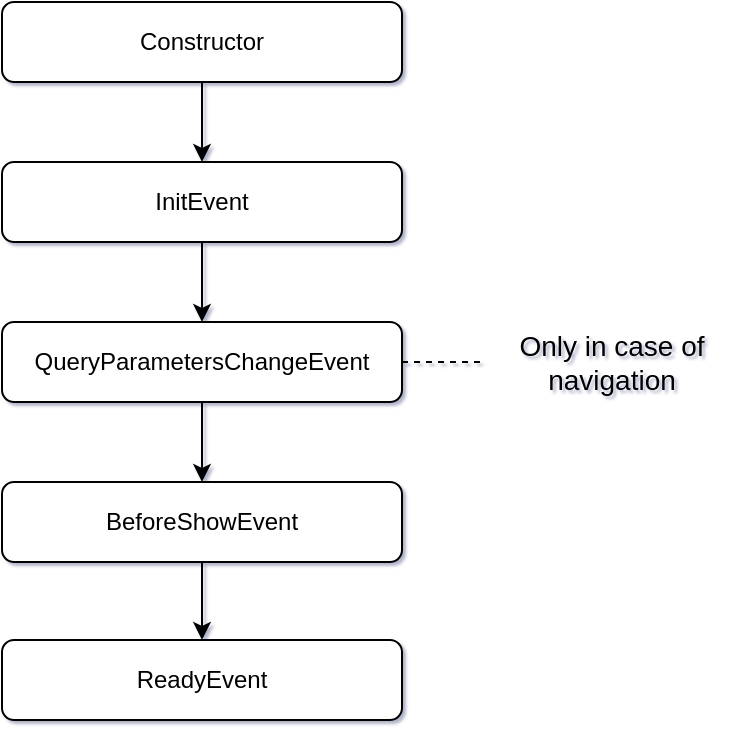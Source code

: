 <mxfile version="21.8.2" type="device" pages="2">
  <diagram id="C5RBs43oDa-KdzZeNtuy" name="open">
    <mxGraphModel dx="1242" dy="890" grid="1" gridSize="10" guides="1" tooltips="1" connect="1" arrows="1" fold="1" page="1" pageScale="1" pageWidth="827" pageHeight="1169" math="0" shadow="1">
      <root>
        <mxCell id="WIyWlLk6GJQsqaUBKTNV-0" />
        <mxCell id="WIyWlLk6GJQsqaUBKTNV-1" parent="WIyWlLk6GJQsqaUBKTNV-0" />
        <mxCell id="fWMs-AWbwwGjTjC42o2T-5" value="" style="edgeStyle=orthogonalEdgeStyle;rounded=0;orthogonalLoop=1;jettySize=auto;html=1;" parent="WIyWlLk6GJQsqaUBKTNV-1" source="WIyWlLk6GJQsqaUBKTNV-3" target="fWMs-AWbwwGjTjC42o2T-1" edge="1">
          <mxGeometry relative="1" as="geometry" />
        </mxCell>
        <mxCell id="WIyWlLk6GJQsqaUBKTNV-3" value="Constructor" style="rounded=1;whiteSpace=wrap;html=1;fontSize=12;glass=0;strokeWidth=1;shadow=0;" parent="WIyWlLk6GJQsqaUBKTNV-1" vertex="1">
          <mxGeometry x="240" y="41" width="200" height="40" as="geometry" />
        </mxCell>
        <mxCell id="fWMs-AWbwwGjTjC42o2T-3" value="" style="edgeStyle=orthogonalEdgeStyle;rounded=0;orthogonalLoop=1;jettySize=auto;html=1;" parent="WIyWlLk6GJQsqaUBKTNV-1" source="fWMs-AWbwwGjTjC42o2T-1" target="fWMs-AWbwwGjTjC42o2T-2" edge="1">
          <mxGeometry relative="1" as="geometry" />
        </mxCell>
        <mxCell id="fWMs-AWbwwGjTjC42o2T-1" value="InitEvent" style="rounded=1;whiteSpace=wrap;html=1;" parent="WIyWlLk6GJQsqaUBKTNV-1" vertex="1">
          <mxGeometry x="240" y="121" width="200" height="40" as="geometry" />
        </mxCell>
        <mxCell id="fWMs-AWbwwGjTjC42o2T-8" value="" style="edgeStyle=orthogonalEdgeStyle;rounded=0;orthogonalLoop=1;jettySize=auto;html=1;" parent="WIyWlLk6GJQsqaUBKTNV-1" source="fWMs-AWbwwGjTjC42o2T-2" target="fWMs-AWbwwGjTjC42o2T-7" edge="1">
          <mxGeometry relative="1" as="geometry" />
        </mxCell>
        <mxCell id="fWMs-AWbwwGjTjC42o2T-2" value="QueryParametersChangeEvent" style="whiteSpace=wrap;html=1;rounded=1;" parent="WIyWlLk6GJQsqaUBKTNV-1" vertex="1">
          <mxGeometry x="240" y="201" width="200" height="40" as="geometry" />
        </mxCell>
        <mxCell id="fWMs-AWbwwGjTjC42o2T-39" style="edgeStyle=orthogonalEdgeStyle;rounded=0;orthogonalLoop=1;jettySize=auto;html=1;entryX=0.5;entryY=0;entryDx=0;entryDy=0;" parent="WIyWlLk6GJQsqaUBKTNV-1" source="fWMs-AWbwwGjTjC42o2T-7" target="fWMs-AWbwwGjTjC42o2T-11" edge="1">
          <mxGeometry relative="1" as="geometry" />
        </mxCell>
        <mxCell id="fWMs-AWbwwGjTjC42o2T-7" value="BeforeShowEvent" style="whiteSpace=wrap;html=1;rounded=1;" parent="WIyWlLk6GJQsqaUBKTNV-1" vertex="1">
          <mxGeometry x="240" y="281" width="200" height="40" as="geometry" />
        </mxCell>
        <mxCell id="fWMs-AWbwwGjTjC42o2T-11" value="ReadyEvent" style="whiteSpace=wrap;html=1;rounded=1;" parent="WIyWlLk6GJQsqaUBKTNV-1" vertex="1">
          <mxGeometry x="240" y="360" width="200" height="40" as="geometry" />
        </mxCell>
        <mxCell id="BLMlpl0zYS9kHrcX5G3V-19" value="" style="endArrow=none;dashed=1;html=1;rounded=0;exitX=1;exitY=0.5;exitDx=0;exitDy=0;entryX=0;entryY=0.5;entryDx=0;entryDy=0;" parent="WIyWlLk6GJQsqaUBKTNV-1" source="fWMs-AWbwwGjTjC42o2T-2" target="BLMlpl0zYS9kHrcX5G3V-20" edge="1">
          <mxGeometry width="50" height="50" relative="1" as="geometry">
            <mxPoint x="570" y="260" as="sourcePoint" />
            <mxPoint x="530" y="230" as="targetPoint" />
          </mxGeometry>
        </mxCell>
        <mxCell id="BLMlpl0zYS9kHrcX5G3V-20" value="Only in case of navigation" style="text;html=1;align=center;verticalAlign=middle;whiteSpace=wrap;rounded=0;fontSize=14;" parent="WIyWlLk6GJQsqaUBKTNV-1" vertex="1">
          <mxGeometry x="480" y="189" width="130" height="64" as="geometry" />
        </mxCell>
      </root>
    </mxGraphModel>
  </diagram>
  <diagram name="close" id="uwNbiPdAZ2ocR5cxt3bH">
    <mxGraphModel dx="1242" dy="890" grid="1" gridSize="10" guides="1" tooltips="1" connect="1" arrows="1" fold="1" page="1" pageScale="1" pageWidth="827" pageHeight="1169" math="0" shadow="1">
      <root>
        <mxCell id="uOfWWW4hIMGXViJ6pdpK-0" />
        <mxCell id="uOfWWW4hIMGXViJ6pdpK-1" parent="uOfWWW4hIMGXViJ6pdpK-0" />
        <mxCell id="uOfWWW4hIMGXViJ6pdpK-11" style="edgeStyle=orthogonalEdgeStyle;rounded=0;orthogonalLoop=1;jettySize=auto;html=1;entryX=0.5;entryY=0;entryDx=0;entryDy=0;" edge="1" parent="uOfWWW4hIMGXViJ6pdpK-1" source="uOfWWW4hIMGXViJ6pdpK-13" target="uOfWWW4hIMGXViJ6pdpK-15">
          <mxGeometry relative="1" as="geometry">
            <mxPoint x="370" y="240" as="targetPoint" />
          </mxGeometry>
        </mxCell>
        <mxCell id="uOfWWW4hIMGXViJ6pdpK-12" value="&lt;span style=&quot;font-size: 12px; text-wrap: wrap; background-color: rgb(251, 251, 251);&quot;&gt;Closing view&lt;/span&gt;" style="edgeLabel;html=1;align=center;verticalAlign=middle;resizable=0;points=[];" vertex="1" connectable="0" parent="uOfWWW4hIMGXViJ6pdpK-11">
          <mxGeometry x="-0.162" y="2" relative="1" as="geometry">
            <mxPoint x="-2" y="8" as="offset" />
          </mxGeometry>
        </mxCell>
        <mxCell id="uOfWWW4hIMGXViJ6pdpK-13" value="" style="shape=umlActor;verticalLabelPosition=bottom;verticalAlign=top;html=1;outlineConnect=0;" vertex="1" parent="uOfWWW4hIMGXViJ6pdpK-1">
          <mxGeometry x="355" y="80" width="30" height="60" as="geometry" />
        </mxCell>
        <mxCell id="uOfWWW4hIMGXViJ6pdpK-14" style="edgeStyle=orthogonalEdgeStyle;rounded=0;orthogonalLoop=1;jettySize=auto;html=1;entryX=0.5;entryY=0;entryDx=0;entryDy=0;" edge="1" parent="uOfWWW4hIMGXViJ6pdpK-1" source="uOfWWW4hIMGXViJ6pdpK-15" target="uOfWWW4hIMGXViJ6pdpK-20">
          <mxGeometry relative="1" as="geometry" />
        </mxCell>
        <mxCell id="uOfWWW4hIMGXViJ6pdpK-15" value="BeforeCloseEvent" style="whiteSpace=wrap;html=1;rounded=1;" vertex="1" parent="uOfWWW4hIMGXViJ6pdpK-1">
          <mxGeometry x="270" y="225" width="200" height="40" as="geometry" />
        </mxCell>
        <mxCell id="uOfWWW4hIMGXViJ6pdpK-16" value="AfterCloseEvent" style="whiteSpace=wrap;html=1;rounded=1;" vertex="1" parent="uOfWWW4hIMGXViJ6pdpK-1">
          <mxGeometry x="270" y="415" width="200" height="40" as="geometry" />
        </mxCell>
        <mxCell id="uOfWWW4hIMGXViJ6pdpK-17" value="No" style="edgeStyle=orthogonalEdgeStyle;rounded=0;orthogonalLoop=1;jettySize=auto;html=1;entryX=0.5;entryY=0;entryDx=0;entryDy=0;" edge="1" parent="uOfWWW4hIMGXViJ6pdpK-1" source="uOfWWW4hIMGXViJ6pdpK-20" target="uOfWWW4hIMGXViJ6pdpK-16">
          <mxGeometry relative="1" as="geometry" />
        </mxCell>
        <mxCell id="uOfWWW4hIMGXViJ6pdpK-18" style="edgeStyle=orthogonalEdgeStyle;rounded=0;orthogonalLoop=1;jettySize=auto;html=1;entryX=0;entryY=0.5;entryDx=0;entryDy=0;" edge="1" parent="uOfWWW4hIMGXViJ6pdpK-1" source="uOfWWW4hIMGXViJ6pdpK-20" target="uOfWWW4hIMGXViJ6pdpK-21">
          <mxGeometry relative="1" as="geometry" />
        </mxCell>
        <mxCell id="uOfWWW4hIMGXViJ6pdpK-19" value="Yes" style="edgeLabel;html=1;align=center;verticalAlign=middle;resizable=0;points=[];" vertex="1" connectable="0" parent="uOfWWW4hIMGXViJ6pdpK-18">
          <mxGeometry x="-0.02" y="-1" relative="1" as="geometry">
            <mxPoint x="-9" y="-1" as="offset" />
          </mxGeometry>
        </mxCell>
        <mxCell id="uOfWWW4hIMGXViJ6pdpK-20" value="&lt;div style=&quot;background-color:#ffffff;color:#080808&quot;&gt;&lt;pre style=&quot;&quot;&gt;&lt;font style=&quot;font-size: 12px;&quot; face=&quot;Helvetica&quot;&gt;Close prevented?&lt;/font&gt;&lt;/pre&gt;&lt;/div&gt;" style="rhombus;whiteSpace=wrap;html=1;rounded=1;" vertex="1" parent="uOfWWW4hIMGXViJ6pdpK-1">
          <mxGeometry x="250" y="305" width="240" height="60" as="geometry" />
        </mxCell>
        <mxCell id="uOfWWW4hIMGXViJ6pdpK-21" value="View closing interrupted" style="ellipse;whiteSpace=wrap;html=1;rounded=1;" vertex="1" parent="uOfWWW4hIMGXViJ6pdpK-1">
          <mxGeometry x="590" y="295" width="80" height="80" as="geometry" />
        </mxCell>
      </root>
    </mxGraphModel>
  </diagram>
</mxfile>
